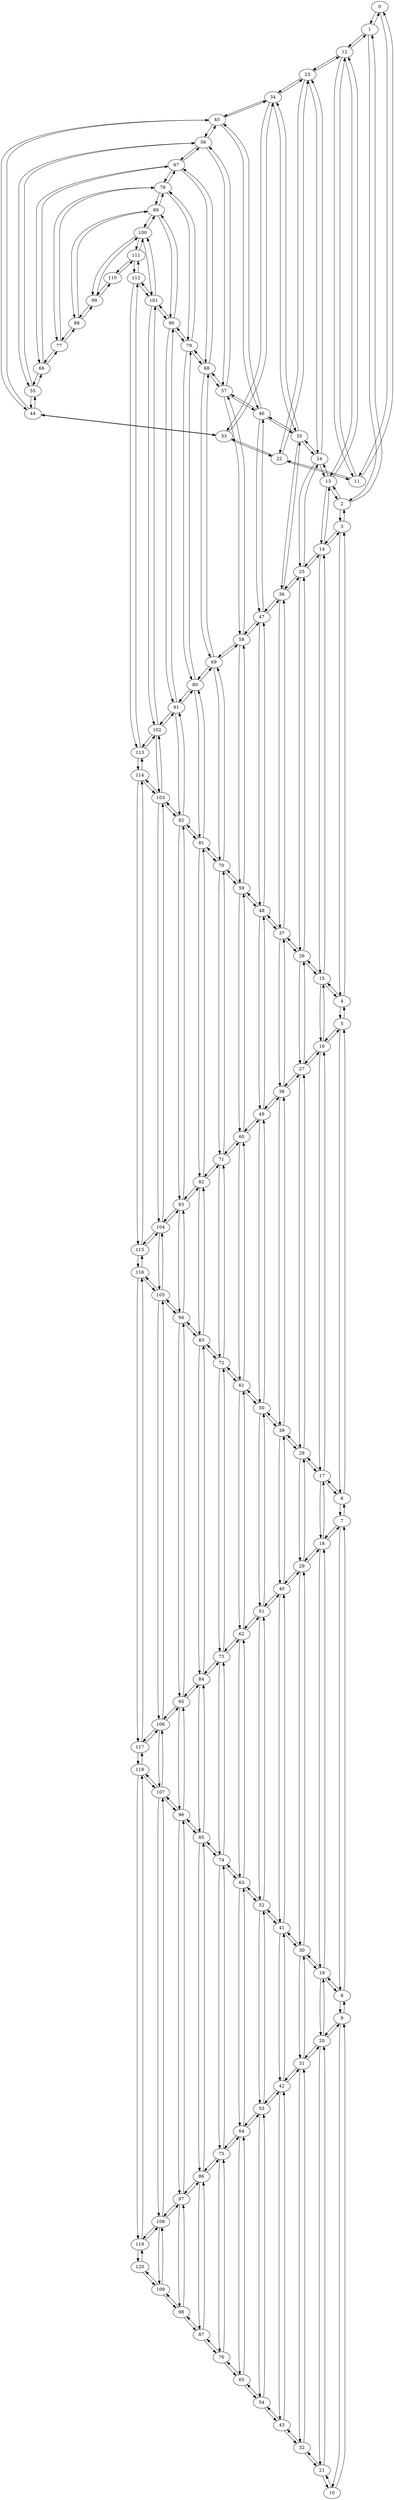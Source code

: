 digraph G {
0;
1;
2;
3;
4;
5;
6;
7;
8;
9;
10;
11;
12;
13;
14;
15;
16;
17;
18;
19;
20;
21;
22;
23;
24;
25;
26;
27;
28;
29;
30;
31;
32;
33;
34;
35;
36;
37;
38;
39;
40;
41;
42;
43;
44;
45;
46;
47;
48;
49;
50;
51;
52;
53;
54;
55;
56;
57;
58;
59;
60;
61;
62;
63;
64;
65;
66;
67;
68;
69;
70;
71;
72;
73;
74;
75;
76;
77;
78;
79;
80;
81;
82;
83;
84;
85;
86;
87;
88;
89;
90;
91;
92;
93;
94;
95;
96;
97;
98;
99;
100;
101;
102;
103;
104;
105;
106;
107;
108;
109;
110;
111;
112;
113;
114;
115;
116;
117;
118;
119;
120;
0->1 ;
1->2 ;
2->3 ;
3->4 ;
4->5 ;
5->6 ;
6->7 ;
7->8 ;
8->9 ;
9->10 ;
11->12 ;
12->13 ;
13->14 ;
14->15 ;
15->16 ;
16->17 ;
17->18 ;
18->19 ;
19->20 ;
20->21 ;
22->23 ;
23->24 ;
24->25 ;
25->26 ;
26->27 ;
27->28 ;
28->29 ;
29->30 ;
30->31 ;
31->32 ;
33->34 ;
34->35 ;
35->36 ;
36->37 ;
37->38 ;
38->39 ;
39->40 ;
40->41 ;
41->42 ;
42->43 ;
44->45 ;
45->46 ;
46->47 ;
47->48 ;
48->49 ;
49->50 ;
50->51 ;
51->52 ;
52->53 ;
53->54 ;
55->56 ;
56->57 ;
57->58 ;
58->59 ;
59->60 ;
60->61 ;
61->62 ;
62->63 ;
63->64 ;
64->65 ;
66->67 ;
67->68 ;
68->69 ;
69->70 ;
70->71 ;
71->72 ;
72->73 ;
73->74 ;
74->75 ;
75->76 ;
77->78 ;
78->79 ;
79->80 ;
80->81 ;
81->82 ;
82->83 ;
83->84 ;
84->85 ;
85->86 ;
86->87 ;
88->89 ;
89->90 ;
90->91 ;
91->92 ;
92->93 ;
93->94 ;
94->95 ;
95->96 ;
96->97 ;
97->98 ;
99->100 ;
100->101 ;
101->102 ;
102->103 ;
103->104 ;
104->105 ;
105->106 ;
106->107 ;
107->108 ;
108->109 ;
110->111 ;
111->112 ;
112->113 ;
113->114 ;
114->115 ;
115->116 ;
116->117 ;
117->118 ;
118->119 ;
119->120 ;
1->0 ;
2->1 ;
3->2 ;
4->3 ;
5->4 ;
6->5 ;
7->6 ;
8->7 ;
9->8 ;
10->9 ;
12->11 ;
13->12 ;
14->13 ;
15->14 ;
16->15 ;
17->16 ;
18->17 ;
19->18 ;
20->19 ;
21->20 ;
23->22 ;
24->23 ;
25->24 ;
26->25 ;
27->26 ;
28->27 ;
29->28 ;
30->29 ;
31->30 ;
32->31 ;
34->33 ;
35->34 ;
36->35 ;
37->36 ;
38->37 ;
39->38 ;
40->39 ;
41->40 ;
42->41 ;
43->42 ;
45->44 ;
46->45 ;
47->46 ;
48->47 ;
49->48 ;
50->49 ;
51->50 ;
52->51 ;
53->52 ;
54->53 ;
56->55 ;
57->56 ;
58->57 ;
59->58 ;
60->59 ;
61->60 ;
62->61 ;
63->62 ;
64->63 ;
65->64 ;
67->66 ;
68->67 ;
69->68 ;
70->69 ;
71->70 ;
72->71 ;
73->72 ;
74->73 ;
75->74 ;
76->75 ;
78->77 ;
79->78 ;
80->79 ;
81->80 ;
82->81 ;
83->82 ;
84->83 ;
85->84 ;
86->85 ;
87->86 ;
89->88 ;
90->89 ;
91->90 ;
92->91 ;
93->92 ;
94->93 ;
95->94 ;
96->95 ;
97->96 ;
98->97 ;
100->99 ;
101->100 ;
102->101 ;
103->102 ;
104->103 ;
105->104 ;
106->105 ;
107->106 ;
108->107 ;
109->108 ;
111->110 ;
112->111 ;
113->112 ;
114->113 ;
115->114 ;
116->115 ;
117->116 ;
118->117 ;
119->118 ;
120->119 ;
0->11 ;
1->12 ;
2->13 ;
3->14 ;
4->15 ;
5->16 ;
6->17 ;
7->18 ;
8->19 ;
9->20 ;
10->21 ;
11->22 ;
12->23 ;
13->24 ;
14->25 ;
15->26 ;
16->27 ;
17->28 ;
18->29 ;
19->30 ;
20->31 ;
21->32 ;
22->33 ;
23->34 ;
24->35 ;
25->36 ;
26->37 ;
27->38 ;
28->39 ;
29->40 ;
30->41 ;
31->42 ;
32->43 ;
33->44 ;
34->45 ;
35->46 ;
36->47 ;
37->48 ;
38->49 ;
39->50 ;
40->51 ;
41->52 ;
42->53 ;
43->54 ;
44->55 ;
45->56 ;
46->57 ;
47->58 ;
48->59 ;
49->60 ;
50->61 ;
51->62 ;
52->63 ;
53->64 ;
54->65 ;
55->66 ;
56->67 ;
57->68 ;
58->69 ;
59->70 ;
60->71 ;
61->72 ;
62->73 ;
63->74 ;
64->75 ;
65->76 ;
66->77 ;
67->78 ;
68->79 ;
69->80 ;
70->81 ;
71->82 ;
72->83 ;
73->84 ;
74->85 ;
75->86 ;
76->87 ;
77->88 ;
78->89 ;
79->90 ;
80->91 ;
81->92 ;
82->93 ;
83->94 ;
84->95 ;
85->96 ;
86->97 ;
87->98 ;
88->99 ;
89->100 ;
90->101 ;
91->102 ;
92->103 ;
93->104 ;
94->105 ;
95->106 ;
96->107 ;
97->108 ;
98->109 ;
99->110 ;
100->111 ;
101->112 ;
102->113 ;
103->114 ;
104->115 ;
105->116 ;
106->117 ;
107->118 ;
108->119 ;
109->120 ;
11->0 ;
12->1 ;
13->2 ;
14->3 ;
15->4 ;
16->5 ;
17->6 ;
18->7 ;
19->8 ;
20->9 ;
21->10 ;
22->11 ;
23->12 ;
24->13 ;
25->14 ;
26->15 ;
27->16 ;
28->17 ;
29->18 ;
30->19 ;
31->20 ;
32->21 ;
33->22 ;
34->23 ;
35->24 ;
36->25 ;
37->26 ;
38->27 ;
39->28 ;
40->29 ;
41->30 ;
42->31 ;
43->32 ;
44->33 ;
45->34 ;
46->35 ;
47->36 ;
48->37 ;
49->38 ;
50->39 ;
51->40 ;
52->41 ;
53->42 ;
54->43 ;
55->44 ;
56->45 ;
57->46 ;
58->47 ;
59->48 ;
60->49 ;
61->50 ;
62->51 ;
63->52 ;
64->53 ;
65->54 ;
66->55 ;
67->56 ;
68->57 ;
69->58 ;
70->59 ;
71->60 ;
72->61 ;
73->62 ;
74->63 ;
75->64 ;
76->65 ;
77->66 ;
78->67 ;
79->68 ;
80->69 ;
81->70 ;
82->71 ;
83->72 ;
84->73 ;
85->74 ;
86->75 ;
87->76 ;
88->77 ;
89->78 ;
90->79 ;
91->80 ;
92->81 ;
93->82 ;
94->83 ;
95->84 ;
96->85 ;
97->86 ;
98->87 ;
99->88 ;
100->89 ;
101->90 ;
102->91 ;
103->92 ;
104->93 ;
105->94 ;
106->95 ;
107->96 ;
108->97 ;
109->98 ;
110->99 ;
111->100 ;
112->101 ;
113->102 ;
114->103 ;
115->104 ;
116->105 ;
117->106 ;
118->107 ;
119->108 ;
120->109 ;
}
